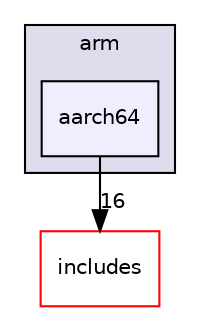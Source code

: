 digraph "/home/ubuntu/projects/pin-2.14/source/tools/Triton/src/libtriton/arch/arm/aarch64" {
  compound=true
  node [ fontsize="10", fontname="Helvetica"];
  edge [ labelfontsize="10", labelfontname="Helvetica"];
  subgraph clusterdir_de2d9f8b867f102cf90ad4c3c79c2731 {
    graph [ bgcolor="#ddddee", pencolor="black", label="arm" fontname="Helvetica", fontsize="10", URL="dir_de2d9f8b867f102cf90ad4c3c79c2731.html"]
  dir_4aa19a62b7de3c5176507233e5312cd5 [shape=box, label="aarch64", style="filled", fillcolor="#eeeeff", pencolor="black", URL="dir_4aa19a62b7de3c5176507233e5312cd5.html"];
  }
  dir_0a436fc82d73b0b9b664d07557632391 [shape=box label="includes" fillcolor="white" style="filled" color="red" URL="dir_0a436fc82d73b0b9b664d07557632391.html"];
  dir_4aa19a62b7de3c5176507233e5312cd5->dir_0a436fc82d73b0b9b664d07557632391 [headlabel="16", labeldistance=1.5 headhref="dir_000007_000024.html"];
}
